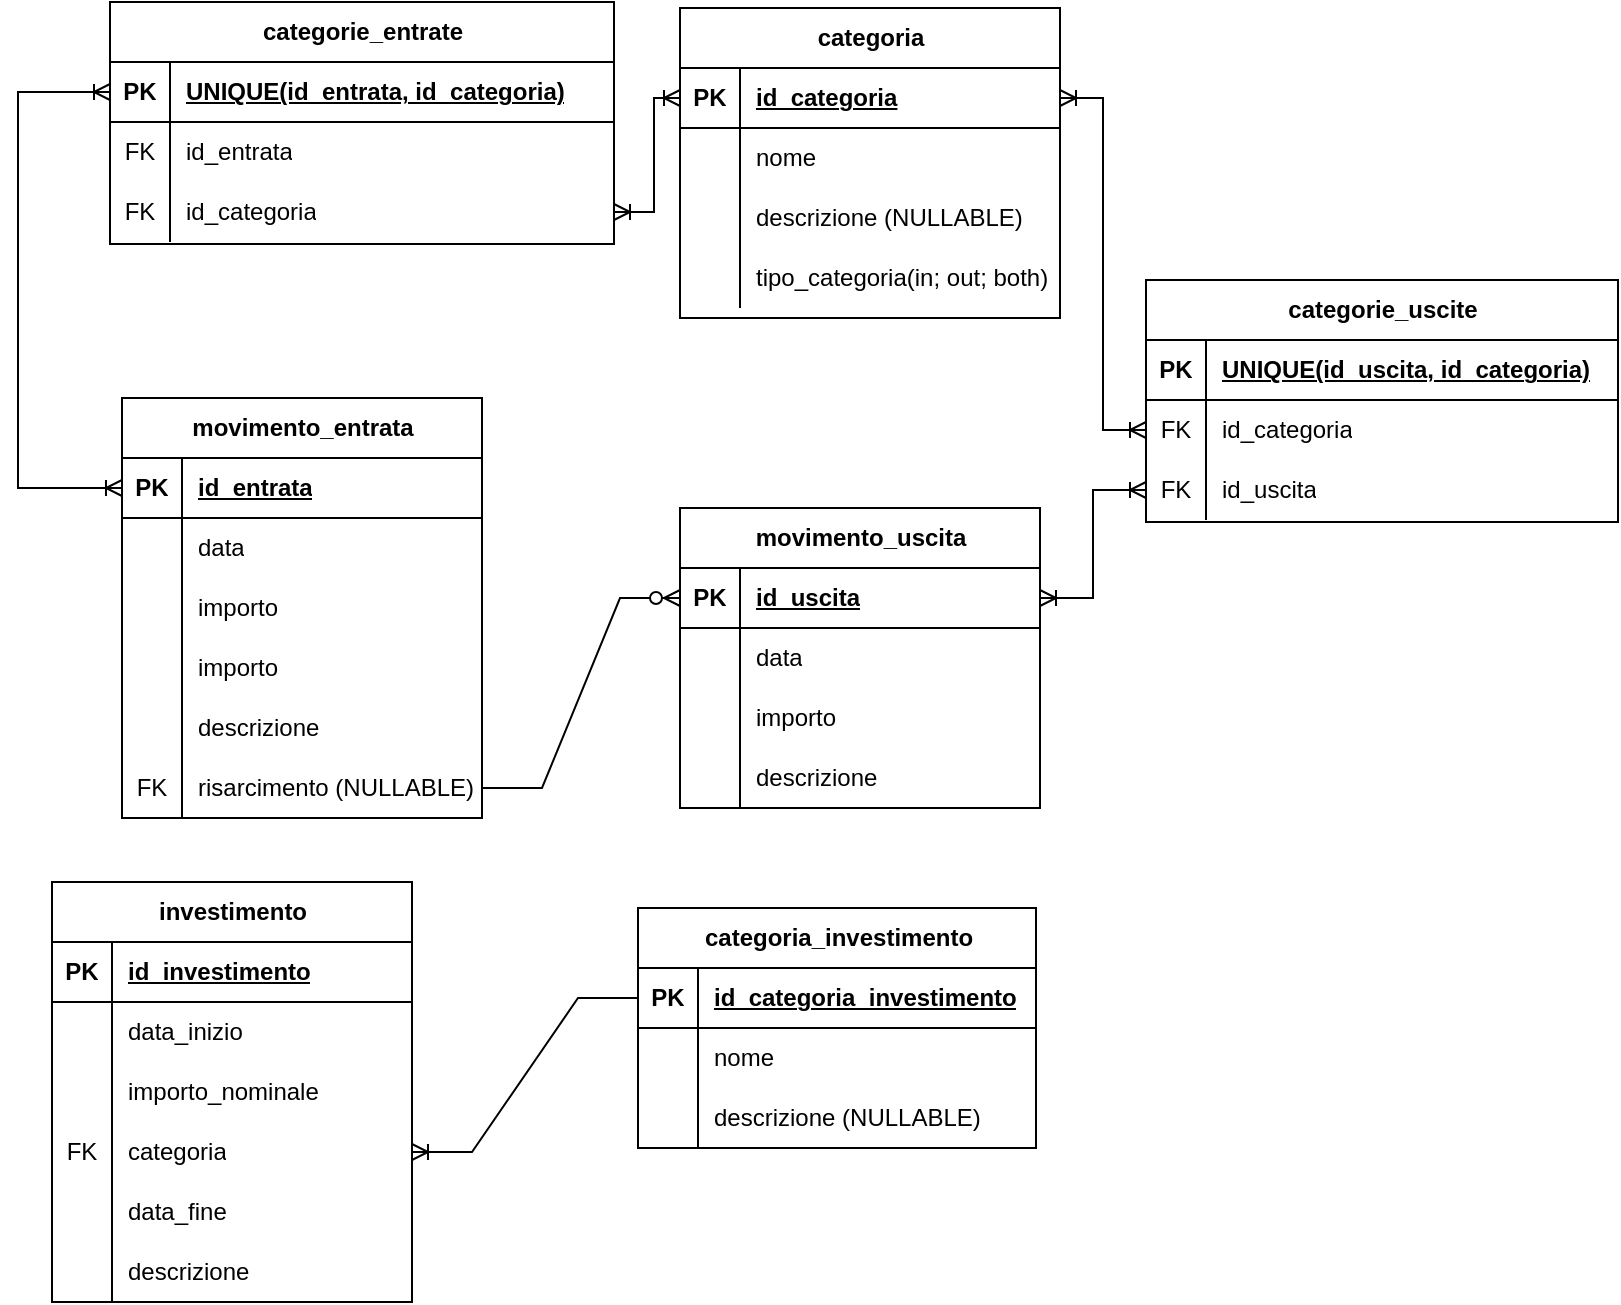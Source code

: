 <mxfile version="20.8.16" type="device"><diagram name="Pagina-1" id="gLdICDKnDoOBDRBeuSgm"><mxGraphModel dx="1418" dy="828" grid="0" gridSize="10" guides="1" tooltips="1" connect="1" arrows="1" fold="1" page="1" pageScale="1" pageWidth="827" pageHeight="1169" math="0" shadow="0"><root><mxCell id="0"/><mxCell id="1" parent="0"/><mxCell id="6j1PNabDuYhqHmHtanBx-16" value="movimento_entrata" style="shape=table;startSize=30;container=1;collapsible=1;childLayout=tableLayout;fixedRows=1;rowLines=0;fontStyle=1;align=center;resizeLast=1;html=1;" parent="1" vertex="1"><mxGeometry x="65" y="228" width="180" height="210" as="geometry"/></mxCell><mxCell id="6j1PNabDuYhqHmHtanBx-17" value="" style="shape=tableRow;horizontal=0;startSize=0;swimlaneHead=0;swimlaneBody=0;fillColor=none;collapsible=0;dropTarget=0;points=[[0,0.5],[1,0.5]];portConstraint=eastwest;top=0;left=0;right=0;bottom=1;" parent="6j1PNabDuYhqHmHtanBx-16" vertex="1"><mxGeometry y="30" width="180" height="30" as="geometry"/></mxCell><mxCell id="6j1PNabDuYhqHmHtanBx-18" value="PK" style="shape=partialRectangle;connectable=0;fillColor=none;top=0;left=0;bottom=0;right=0;fontStyle=1;overflow=hidden;whiteSpace=wrap;html=1;" parent="6j1PNabDuYhqHmHtanBx-17" vertex="1"><mxGeometry width="30" height="30" as="geometry"><mxRectangle width="30" height="30" as="alternateBounds"/></mxGeometry></mxCell><mxCell id="6j1PNabDuYhqHmHtanBx-19" value="id_entrata" style="shape=partialRectangle;connectable=0;fillColor=none;top=0;left=0;bottom=0;right=0;align=left;spacingLeft=6;fontStyle=5;overflow=hidden;whiteSpace=wrap;html=1;" parent="6j1PNabDuYhqHmHtanBx-17" vertex="1"><mxGeometry x="30" width="150" height="30" as="geometry"><mxRectangle width="150" height="30" as="alternateBounds"/></mxGeometry></mxCell><mxCell id="6j1PNabDuYhqHmHtanBx-20" value="" style="shape=tableRow;horizontal=0;startSize=0;swimlaneHead=0;swimlaneBody=0;fillColor=none;collapsible=0;dropTarget=0;points=[[0,0.5],[1,0.5]];portConstraint=eastwest;top=0;left=0;right=0;bottom=0;" parent="6j1PNabDuYhqHmHtanBx-16" vertex="1"><mxGeometry y="60" width="180" height="30" as="geometry"/></mxCell><mxCell id="6j1PNabDuYhqHmHtanBx-21" value="" style="shape=partialRectangle;connectable=0;fillColor=none;top=0;left=0;bottom=0;right=0;editable=1;overflow=hidden;whiteSpace=wrap;html=1;" parent="6j1PNabDuYhqHmHtanBx-20" vertex="1"><mxGeometry width="30" height="30" as="geometry"><mxRectangle width="30" height="30" as="alternateBounds"/></mxGeometry></mxCell><mxCell id="6j1PNabDuYhqHmHtanBx-22" value="data" style="shape=partialRectangle;connectable=0;fillColor=none;top=0;left=0;bottom=0;right=0;align=left;spacingLeft=6;overflow=hidden;whiteSpace=wrap;html=1;" parent="6j1PNabDuYhqHmHtanBx-20" vertex="1"><mxGeometry x="30" width="150" height="30" as="geometry"><mxRectangle width="150" height="30" as="alternateBounds"/></mxGeometry></mxCell><mxCell id="o9cpwyNwTLWZ1SQkBP9W-18" value="" style="shape=tableRow;horizontal=0;startSize=0;swimlaneHead=0;swimlaneBody=0;fillColor=none;collapsible=0;dropTarget=0;points=[[0,0.5],[1,0.5]];portConstraint=eastwest;top=0;left=0;right=0;bottom=0;" parent="6j1PNabDuYhqHmHtanBx-16" vertex="1"><mxGeometry y="90" width="180" height="30" as="geometry"/></mxCell><mxCell id="o9cpwyNwTLWZ1SQkBP9W-19" value="" style="shape=partialRectangle;connectable=0;fillColor=none;top=0;left=0;bottom=0;right=0;editable=1;overflow=hidden;whiteSpace=wrap;html=1;" parent="o9cpwyNwTLWZ1SQkBP9W-18" vertex="1"><mxGeometry width="30" height="30" as="geometry"><mxRectangle width="30" height="30" as="alternateBounds"/></mxGeometry></mxCell><mxCell id="o9cpwyNwTLWZ1SQkBP9W-20" value="importo" style="shape=partialRectangle;connectable=0;fillColor=none;top=0;left=0;bottom=0;right=0;align=left;spacingLeft=6;overflow=hidden;whiteSpace=wrap;html=1;" parent="o9cpwyNwTLWZ1SQkBP9W-18" vertex="1"><mxGeometry x="30" width="150" height="30" as="geometry"><mxRectangle width="150" height="30" as="alternateBounds"/></mxGeometry></mxCell><mxCell id="6j1PNabDuYhqHmHtanBx-23" value="" style="shape=tableRow;horizontal=0;startSize=0;swimlaneHead=0;swimlaneBody=0;fillColor=none;collapsible=0;dropTarget=0;points=[[0,0.5],[1,0.5]];portConstraint=eastwest;top=0;left=0;right=0;bottom=0;" parent="6j1PNabDuYhqHmHtanBx-16" vertex="1"><mxGeometry y="120" width="180" height="30" as="geometry"/></mxCell><mxCell id="6j1PNabDuYhqHmHtanBx-24" value="" style="shape=partialRectangle;connectable=0;fillColor=none;top=0;left=0;bottom=0;right=0;editable=1;overflow=hidden;whiteSpace=wrap;html=1;" parent="6j1PNabDuYhqHmHtanBx-23" vertex="1"><mxGeometry width="30" height="30" as="geometry"><mxRectangle width="30" height="30" as="alternateBounds"/></mxGeometry></mxCell><mxCell id="6j1PNabDuYhqHmHtanBx-25" value="importo" style="shape=partialRectangle;connectable=0;fillColor=none;top=0;left=0;bottom=0;right=0;align=left;spacingLeft=6;overflow=hidden;whiteSpace=wrap;html=1;" parent="6j1PNabDuYhqHmHtanBx-23" vertex="1"><mxGeometry x="30" width="150" height="30" as="geometry"><mxRectangle width="150" height="30" as="alternateBounds"/></mxGeometry></mxCell><mxCell id="6j1PNabDuYhqHmHtanBx-149" style="shape=tableRow;horizontal=0;startSize=0;swimlaneHead=0;swimlaneBody=0;fillColor=none;collapsible=0;dropTarget=0;points=[[0,0.5],[1,0.5]];portConstraint=eastwest;top=0;left=0;right=0;bottom=0;" parent="6j1PNabDuYhqHmHtanBx-16" vertex="1"><mxGeometry y="150" width="180" height="30" as="geometry"/></mxCell><mxCell id="6j1PNabDuYhqHmHtanBx-150" style="shape=partialRectangle;connectable=0;fillColor=none;top=0;left=0;bottom=0;right=0;editable=1;overflow=hidden;whiteSpace=wrap;html=1;" parent="6j1PNabDuYhqHmHtanBx-149" vertex="1"><mxGeometry width="30" height="30" as="geometry"><mxRectangle width="30" height="30" as="alternateBounds"/></mxGeometry></mxCell><mxCell id="6j1PNabDuYhqHmHtanBx-151" value="descrizione" style="shape=partialRectangle;connectable=0;fillColor=none;top=0;left=0;bottom=0;right=0;align=left;spacingLeft=6;overflow=hidden;whiteSpace=wrap;html=1;" parent="6j1PNabDuYhqHmHtanBx-149" vertex="1"><mxGeometry x="30" width="150" height="30" as="geometry"><mxRectangle width="150" height="30" as="alternateBounds"/></mxGeometry></mxCell><mxCell id="n3xjSGd2jIdMW5P3OytB-36" style="shape=tableRow;horizontal=0;startSize=0;swimlaneHead=0;swimlaneBody=0;fillColor=none;collapsible=0;dropTarget=0;points=[[0,0.5],[1,0.5]];portConstraint=eastwest;top=0;left=0;right=0;bottom=0;" parent="6j1PNabDuYhqHmHtanBx-16" vertex="1"><mxGeometry y="180" width="180" height="30" as="geometry"/></mxCell><mxCell id="n3xjSGd2jIdMW5P3OytB-37" value="FK" style="shape=partialRectangle;connectable=0;fillColor=none;top=0;left=0;bottom=0;right=0;editable=1;overflow=hidden;whiteSpace=wrap;html=1;" parent="n3xjSGd2jIdMW5P3OytB-36" vertex="1"><mxGeometry width="30" height="30" as="geometry"><mxRectangle width="30" height="30" as="alternateBounds"/></mxGeometry></mxCell><mxCell id="n3xjSGd2jIdMW5P3OytB-38" value="risarcimento (NULLABLE)" style="shape=partialRectangle;connectable=0;fillColor=none;top=0;left=0;bottom=0;right=0;align=left;spacingLeft=6;overflow=hidden;whiteSpace=wrap;html=1;" parent="n3xjSGd2jIdMW5P3OytB-36" vertex="1"><mxGeometry x="30" width="150" height="30" as="geometry"><mxRectangle width="150" height="30" as="alternateBounds"/></mxGeometry></mxCell><mxCell id="6j1PNabDuYhqHmHtanBx-46" value="movimento_uscita" style="shape=table;startSize=30;container=1;collapsible=1;childLayout=tableLayout;fixedRows=1;rowLines=0;fontStyle=1;align=center;resizeLast=1;html=1;" parent="1" vertex="1"><mxGeometry x="344" y="283" width="180" height="150" as="geometry"/></mxCell><mxCell id="6j1PNabDuYhqHmHtanBx-47" value="" style="shape=tableRow;horizontal=0;startSize=0;swimlaneHead=0;swimlaneBody=0;fillColor=none;collapsible=0;dropTarget=0;points=[[0,0.5],[1,0.5]];portConstraint=eastwest;top=0;left=0;right=0;bottom=1;" parent="6j1PNabDuYhqHmHtanBx-46" vertex="1"><mxGeometry y="30" width="180" height="30" as="geometry"/></mxCell><mxCell id="6j1PNabDuYhqHmHtanBx-48" value="PK" style="shape=partialRectangle;connectable=0;fillColor=none;top=0;left=0;bottom=0;right=0;fontStyle=1;overflow=hidden;whiteSpace=wrap;html=1;" parent="6j1PNabDuYhqHmHtanBx-47" vertex="1"><mxGeometry width="30" height="30" as="geometry"><mxRectangle width="30" height="30" as="alternateBounds"/></mxGeometry></mxCell><mxCell id="6j1PNabDuYhqHmHtanBx-49" value="id_uscita" style="shape=partialRectangle;connectable=0;fillColor=none;top=0;left=0;bottom=0;right=0;align=left;spacingLeft=6;fontStyle=5;overflow=hidden;whiteSpace=wrap;html=1;" parent="6j1PNabDuYhqHmHtanBx-47" vertex="1"><mxGeometry x="30" width="150" height="30" as="geometry"><mxRectangle width="150" height="30" as="alternateBounds"/></mxGeometry></mxCell><mxCell id="6j1PNabDuYhqHmHtanBx-50" value="" style="shape=tableRow;horizontal=0;startSize=0;swimlaneHead=0;swimlaneBody=0;fillColor=none;collapsible=0;dropTarget=0;points=[[0,0.5],[1,0.5]];portConstraint=eastwest;top=0;left=0;right=0;bottom=0;" parent="6j1PNabDuYhqHmHtanBx-46" vertex="1"><mxGeometry y="60" width="180" height="30" as="geometry"/></mxCell><mxCell id="6j1PNabDuYhqHmHtanBx-51" value="" style="shape=partialRectangle;connectable=0;fillColor=none;top=0;left=0;bottom=0;right=0;editable=1;overflow=hidden;whiteSpace=wrap;html=1;" parent="6j1PNabDuYhqHmHtanBx-50" vertex="1"><mxGeometry width="30" height="30" as="geometry"><mxRectangle width="30" height="30" as="alternateBounds"/></mxGeometry></mxCell><mxCell id="6j1PNabDuYhqHmHtanBx-52" value="data" style="shape=partialRectangle;connectable=0;fillColor=none;top=0;left=0;bottom=0;right=0;align=left;spacingLeft=6;overflow=hidden;whiteSpace=wrap;html=1;" parent="6j1PNabDuYhqHmHtanBx-50" vertex="1"><mxGeometry x="30" width="150" height="30" as="geometry"><mxRectangle width="150" height="30" as="alternateBounds"/></mxGeometry></mxCell><mxCell id="6j1PNabDuYhqHmHtanBx-53" value="" style="shape=tableRow;horizontal=0;startSize=0;swimlaneHead=0;swimlaneBody=0;fillColor=none;collapsible=0;dropTarget=0;points=[[0,0.5],[1,0.5]];portConstraint=eastwest;top=0;left=0;right=0;bottom=0;" parent="6j1PNabDuYhqHmHtanBx-46" vertex="1"><mxGeometry y="90" width="180" height="30" as="geometry"/></mxCell><mxCell id="6j1PNabDuYhqHmHtanBx-54" value="" style="shape=partialRectangle;connectable=0;fillColor=none;top=0;left=0;bottom=0;right=0;editable=1;overflow=hidden;whiteSpace=wrap;html=1;" parent="6j1PNabDuYhqHmHtanBx-53" vertex="1"><mxGeometry width="30" height="30" as="geometry"><mxRectangle width="30" height="30" as="alternateBounds"/></mxGeometry></mxCell><mxCell id="6j1PNabDuYhqHmHtanBx-55" value="importo" style="shape=partialRectangle;connectable=0;fillColor=none;top=0;left=0;bottom=0;right=0;align=left;spacingLeft=6;overflow=hidden;whiteSpace=wrap;html=1;" parent="6j1PNabDuYhqHmHtanBx-53" vertex="1"><mxGeometry x="30" width="150" height="30" as="geometry"><mxRectangle width="150" height="30" as="alternateBounds"/></mxGeometry></mxCell><mxCell id="n3xjSGd2jIdMW5P3OytB-4" style="shape=tableRow;horizontal=0;startSize=0;swimlaneHead=0;swimlaneBody=0;fillColor=none;collapsible=0;dropTarget=0;points=[[0,0.5],[1,0.5]];portConstraint=eastwest;top=0;left=0;right=0;bottom=0;" parent="6j1PNabDuYhqHmHtanBx-46" vertex="1"><mxGeometry y="120" width="180" height="30" as="geometry"/></mxCell><mxCell id="n3xjSGd2jIdMW5P3OytB-5" style="shape=partialRectangle;connectable=0;fillColor=none;top=0;left=0;bottom=0;right=0;editable=1;overflow=hidden;whiteSpace=wrap;html=1;" parent="n3xjSGd2jIdMW5P3OytB-4" vertex="1"><mxGeometry width="30" height="30" as="geometry"><mxRectangle width="30" height="30" as="alternateBounds"/></mxGeometry></mxCell><mxCell id="n3xjSGd2jIdMW5P3OytB-6" value="descrizione" style="shape=partialRectangle;connectable=0;fillColor=none;top=0;left=0;bottom=0;right=0;align=left;spacingLeft=6;overflow=hidden;whiteSpace=wrap;html=1;" parent="n3xjSGd2jIdMW5P3OytB-4" vertex="1"><mxGeometry x="30" width="150" height="30" as="geometry"><mxRectangle width="150" height="30" as="alternateBounds"/></mxGeometry></mxCell><mxCell id="6j1PNabDuYhqHmHtanBx-61" value="categoria" style="shape=table;startSize=30;container=1;collapsible=1;childLayout=tableLayout;fixedRows=1;rowLines=0;fontStyle=1;align=center;resizeLast=1;html=1;" parent="1" vertex="1"><mxGeometry x="344" y="33" width="190" height="155" as="geometry"/></mxCell><mxCell id="6j1PNabDuYhqHmHtanBx-62" value="" style="shape=tableRow;horizontal=0;startSize=0;swimlaneHead=0;swimlaneBody=0;fillColor=none;collapsible=0;dropTarget=0;points=[[0,0.5],[1,0.5]];portConstraint=eastwest;top=0;left=0;right=0;bottom=1;" parent="6j1PNabDuYhqHmHtanBx-61" vertex="1"><mxGeometry y="30" width="190" height="30" as="geometry"/></mxCell><mxCell id="6j1PNabDuYhqHmHtanBx-63" value="PK" style="shape=partialRectangle;connectable=0;fillColor=none;top=0;left=0;bottom=0;right=0;fontStyle=1;overflow=hidden;whiteSpace=wrap;html=1;" parent="6j1PNabDuYhqHmHtanBx-62" vertex="1"><mxGeometry width="30" height="30" as="geometry"><mxRectangle width="30" height="30" as="alternateBounds"/></mxGeometry></mxCell><mxCell id="6j1PNabDuYhqHmHtanBx-64" value="id_categoria" style="shape=partialRectangle;connectable=0;fillColor=none;top=0;left=0;bottom=0;right=0;align=left;spacingLeft=6;fontStyle=5;overflow=hidden;whiteSpace=wrap;html=1;" parent="6j1PNabDuYhqHmHtanBx-62" vertex="1"><mxGeometry x="30" width="160" height="30" as="geometry"><mxRectangle width="160" height="30" as="alternateBounds"/></mxGeometry></mxCell><mxCell id="6j1PNabDuYhqHmHtanBx-65" value="" style="shape=tableRow;horizontal=0;startSize=0;swimlaneHead=0;swimlaneBody=0;fillColor=none;collapsible=0;dropTarget=0;points=[[0,0.5],[1,0.5]];portConstraint=eastwest;top=0;left=0;right=0;bottom=0;" parent="6j1PNabDuYhqHmHtanBx-61" vertex="1"><mxGeometry y="60" width="190" height="30" as="geometry"/></mxCell><mxCell id="6j1PNabDuYhqHmHtanBx-66" value="" style="shape=partialRectangle;connectable=0;fillColor=none;top=0;left=0;bottom=0;right=0;editable=1;overflow=hidden;whiteSpace=wrap;html=1;" parent="6j1PNabDuYhqHmHtanBx-65" vertex="1"><mxGeometry width="30" height="30" as="geometry"><mxRectangle width="30" height="30" as="alternateBounds"/></mxGeometry></mxCell><mxCell id="6j1PNabDuYhqHmHtanBx-67" value="nome" style="shape=partialRectangle;connectable=0;fillColor=none;top=0;left=0;bottom=0;right=0;align=left;spacingLeft=6;overflow=hidden;whiteSpace=wrap;html=1;" parent="6j1PNabDuYhqHmHtanBx-65" vertex="1"><mxGeometry x="30" width="160" height="30" as="geometry"><mxRectangle width="160" height="30" as="alternateBounds"/></mxGeometry></mxCell><mxCell id="6j1PNabDuYhqHmHtanBx-68" value="" style="shape=tableRow;horizontal=0;startSize=0;swimlaneHead=0;swimlaneBody=0;fillColor=none;collapsible=0;dropTarget=0;points=[[0,0.5],[1,0.5]];portConstraint=eastwest;top=0;left=0;right=0;bottom=0;" parent="6j1PNabDuYhqHmHtanBx-61" vertex="1"><mxGeometry y="90" width="190" height="30" as="geometry"/></mxCell><mxCell id="6j1PNabDuYhqHmHtanBx-69" value="" style="shape=partialRectangle;connectable=0;fillColor=none;top=0;left=0;bottom=0;right=0;editable=1;overflow=hidden;whiteSpace=wrap;html=1;" parent="6j1PNabDuYhqHmHtanBx-68" vertex="1"><mxGeometry width="30" height="30" as="geometry"><mxRectangle width="30" height="30" as="alternateBounds"/></mxGeometry></mxCell><mxCell id="6j1PNabDuYhqHmHtanBx-70" value="descrizione (NULLABLE)" style="shape=partialRectangle;connectable=0;fillColor=none;top=0;left=0;bottom=0;right=0;align=left;spacingLeft=6;overflow=hidden;whiteSpace=wrap;html=1;" parent="6j1PNabDuYhqHmHtanBx-68" vertex="1"><mxGeometry x="30" width="160" height="30" as="geometry"><mxRectangle width="160" height="30" as="alternateBounds"/></mxGeometry></mxCell><mxCell id="n3xjSGd2jIdMW5P3OytB-1" style="shape=tableRow;horizontal=0;startSize=0;swimlaneHead=0;swimlaneBody=0;fillColor=none;collapsible=0;dropTarget=0;points=[[0,0.5],[1,0.5]];portConstraint=eastwest;top=0;left=0;right=0;bottom=0;" parent="6j1PNabDuYhqHmHtanBx-61" vertex="1"><mxGeometry y="120" width="190" height="30" as="geometry"/></mxCell><mxCell id="n3xjSGd2jIdMW5P3OytB-2" style="shape=partialRectangle;connectable=0;fillColor=none;top=0;left=0;bottom=0;right=0;editable=1;overflow=hidden;whiteSpace=wrap;html=1;" parent="n3xjSGd2jIdMW5P3OytB-1" vertex="1"><mxGeometry width="30" height="30" as="geometry"><mxRectangle width="30" height="30" as="alternateBounds"/></mxGeometry></mxCell><mxCell id="n3xjSGd2jIdMW5P3OytB-3" value="tipo_categoria(in; out; both)" style="shape=partialRectangle;connectable=0;fillColor=none;top=0;left=0;bottom=0;right=0;align=left;spacingLeft=6;overflow=hidden;whiteSpace=wrap;html=1;" parent="n3xjSGd2jIdMW5P3OytB-1" vertex="1"><mxGeometry x="30" width="160" height="30" as="geometry"><mxRectangle width="160" height="30" as="alternateBounds"/></mxGeometry></mxCell><mxCell id="6j1PNabDuYhqHmHtanBx-105" value="investimento" style="shape=table;startSize=30;container=1;collapsible=1;childLayout=tableLayout;fixedRows=1;rowLines=0;fontStyle=1;align=center;resizeLast=1;html=1;" parent="1" vertex="1"><mxGeometry x="30" y="470" width="180" height="210" as="geometry"/></mxCell><mxCell id="6j1PNabDuYhqHmHtanBx-106" value="" style="shape=tableRow;horizontal=0;startSize=0;swimlaneHead=0;swimlaneBody=0;fillColor=none;collapsible=0;dropTarget=0;points=[[0,0.5],[1,0.5]];portConstraint=eastwest;top=0;left=0;right=0;bottom=1;" parent="6j1PNabDuYhqHmHtanBx-105" vertex="1"><mxGeometry y="30" width="180" height="30" as="geometry"/></mxCell><mxCell id="6j1PNabDuYhqHmHtanBx-107" value="PK" style="shape=partialRectangle;connectable=0;fillColor=none;top=0;left=0;bottom=0;right=0;fontStyle=1;overflow=hidden;whiteSpace=wrap;html=1;" parent="6j1PNabDuYhqHmHtanBx-106" vertex="1"><mxGeometry width="30" height="30" as="geometry"><mxRectangle width="30" height="30" as="alternateBounds"/></mxGeometry></mxCell><mxCell id="6j1PNabDuYhqHmHtanBx-108" value="id_investimento" style="shape=partialRectangle;connectable=0;fillColor=none;top=0;left=0;bottom=0;right=0;align=left;spacingLeft=6;fontStyle=5;overflow=hidden;whiteSpace=wrap;html=1;" parent="6j1PNabDuYhqHmHtanBx-106" vertex="1"><mxGeometry x="30" width="150" height="30" as="geometry"><mxRectangle width="150" height="30" as="alternateBounds"/></mxGeometry></mxCell><mxCell id="6j1PNabDuYhqHmHtanBx-109" value="" style="shape=tableRow;horizontal=0;startSize=0;swimlaneHead=0;swimlaneBody=0;fillColor=none;collapsible=0;dropTarget=0;points=[[0,0.5],[1,0.5]];portConstraint=eastwest;top=0;left=0;right=0;bottom=0;" parent="6j1PNabDuYhqHmHtanBx-105" vertex="1"><mxGeometry y="60" width="180" height="30" as="geometry"/></mxCell><mxCell id="6j1PNabDuYhqHmHtanBx-110" value="" style="shape=partialRectangle;connectable=0;fillColor=none;top=0;left=0;bottom=0;right=0;editable=1;overflow=hidden;whiteSpace=wrap;html=1;" parent="6j1PNabDuYhqHmHtanBx-109" vertex="1"><mxGeometry width="30" height="30" as="geometry"><mxRectangle width="30" height="30" as="alternateBounds"/></mxGeometry></mxCell><mxCell id="6j1PNabDuYhqHmHtanBx-111" value="data_inizio" style="shape=partialRectangle;connectable=0;fillColor=none;top=0;left=0;bottom=0;right=0;align=left;spacingLeft=6;overflow=hidden;whiteSpace=wrap;html=1;" parent="6j1PNabDuYhqHmHtanBx-109" vertex="1"><mxGeometry x="30" width="150" height="30" as="geometry"><mxRectangle width="150" height="30" as="alternateBounds"/></mxGeometry></mxCell><mxCell id="6j1PNabDuYhqHmHtanBx-112" value="" style="shape=tableRow;horizontal=0;startSize=0;swimlaneHead=0;swimlaneBody=0;fillColor=none;collapsible=0;dropTarget=0;points=[[0,0.5],[1,0.5]];portConstraint=eastwest;top=0;left=0;right=0;bottom=0;" parent="6j1PNabDuYhqHmHtanBx-105" vertex="1"><mxGeometry y="90" width="180" height="30" as="geometry"/></mxCell><mxCell id="6j1PNabDuYhqHmHtanBx-113" value="" style="shape=partialRectangle;connectable=0;fillColor=none;top=0;left=0;bottom=0;right=0;editable=1;overflow=hidden;whiteSpace=wrap;html=1;" parent="6j1PNabDuYhqHmHtanBx-112" vertex="1"><mxGeometry width="30" height="30" as="geometry"><mxRectangle width="30" height="30" as="alternateBounds"/></mxGeometry></mxCell><mxCell id="6j1PNabDuYhqHmHtanBx-114" value="importo_nominale" style="shape=partialRectangle;connectable=0;fillColor=none;top=0;left=0;bottom=0;right=0;align=left;spacingLeft=6;overflow=hidden;whiteSpace=wrap;html=1;" parent="6j1PNabDuYhqHmHtanBx-112" vertex="1"><mxGeometry x="30" width="150" height="30" as="geometry"><mxRectangle width="150" height="30" as="alternateBounds"/></mxGeometry></mxCell><mxCell id="6j1PNabDuYhqHmHtanBx-115" value="" style="shape=tableRow;horizontal=0;startSize=0;swimlaneHead=0;swimlaneBody=0;fillColor=none;collapsible=0;dropTarget=0;points=[[0,0.5],[1,0.5]];portConstraint=eastwest;top=0;left=0;right=0;bottom=0;" parent="6j1PNabDuYhqHmHtanBx-105" vertex="1"><mxGeometry y="120" width="180" height="30" as="geometry"/></mxCell><mxCell id="6j1PNabDuYhqHmHtanBx-116" value="FK" style="shape=partialRectangle;connectable=0;fillColor=none;top=0;left=0;bottom=0;right=0;editable=1;overflow=hidden;whiteSpace=wrap;html=1;" parent="6j1PNabDuYhqHmHtanBx-115" vertex="1"><mxGeometry width="30" height="30" as="geometry"><mxRectangle width="30" height="30" as="alternateBounds"/></mxGeometry></mxCell><mxCell id="6j1PNabDuYhqHmHtanBx-117" value="categoria" style="shape=partialRectangle;connectable=0;fillColor=none;top=0;left=0;bottom=0;right=0;align=left;spacingLeft=6;overflow=hidden;whiteSpace=wrap;html=1;" parent="6j1PNabDuYhqHmHtanBx-115" vertex="1"><mxGeometry x="30" width="150" height="30" as="geometry"><mxRectangle width="150" height="30" as="alternateBounds"/></mxGeometry></mxCell><mxCell id="6j1PNabDuYhqHmHtanBx-122" style="shape=tableRow;horizontal=0;startSize=0;swimlaneHead=0;swimlaneBody=0;fillColor=none;collapsible=0;dropTarget=0;points=[[0,0.5],[1,0.5]];portConstraint=eastwest;top=0;left=0;right=0;bottom=0;" parent="6j1PNabDuYhqHmHtanBx-105" vertex="1"><mxGeometry y="150" width="180" height="30" as="geometry"/></mxCell><mxCell id="6j1PNabDuYhqHmHtanBx-123" style="shape=partialRectangle;connectable=0;fillColor=none;top=0;left=0;bottom=0;right=0;editable=1;overflow=hidden;whiteSpace=wrap;html=1;" parent="6j1PNabDuYhqHmHtanBx-122" vertex="1"><mxGeometry width="30" height="30" as="geometry"><mxRectangle width="30" height="30" as="alternateBounds"/></mxGeometry></mxCell><mxCell id="6j1PNabDuYhqHmHtanBx-124" value="data_fine" style="shape=partialRectangle;connectable=0;fillColor=none;top=0;left=0;bottom=0;right=0;align=left;spacingLeft=6;overflow=hidden;whiteSpace=wrap;html=1;" parent="6j1PNabDuYhqHmHtanBx-122" vertex="1"><mxGeometry x="30" width="150" height="30" as="geometry"><mxRectangle width="150" height="30" as="alternateBounds"/></mxGeometry></mxCell><mxCell id="6j1PNabDuYhqHmHtanBx-125" style="shape=tableRow;horizontal=0;startSize=0;swimlaneHead=0;swimlaneBody=0;fillColor=none;collapsible=0;dropTarget=0;points=[[0,0.5],[1,0.5]];portConstraint=eastwest;top=0;left=0;right=0;bottom=0;" parent="6j1PNabDuYhqHmHtanBx-105" vertex="1"><mxGeometry y="180" width="180" height="30" as="geometry"/></mxCell><mxCell id="6j1PNabDuYhqHmHtanBx-126" style="shape=partialRectangle;connectable=0;fillColor=none;top=0;left=0;bottom=0;right=0;editable=1;overflow=hidden;whiteSpace=wrap;html=1;" parent="6j1PNabDuYhqHmHtanBx-125" vertex="1"><mxGeometry width="30" height="30" as="geometry"><mxRectangle width="30" height="30" as="alternateBounds"/></mxGeometry></mxCell><mxCell id="6j1PNabDuYhqHmHtanBx-127" value="descrizione" style="shape=partialRectangle;connectable=0;fillColor=none;top=0;left=0;bottom=0;right=0;align=left;spacingLeft=6;overflow=hidden;whiteSpace=wrap;html=1;" parent="6j1PNabDuYhqHmHtanBx-125" vertex="1"><mxGeometry x="30" width="150" height="30" as="geometry"><mxRectangle width="150" height="30" as="alternateBounds"/></mxGeometry></mxCell><mxCell id="6j1PNabDuYhqHmHtanBx-128" value="categoria_investimento" style="shape=table;startSize=30;container=1;collapsible=1;childLayout=tableLayout;fixedRows=1;rowLines=0;fontStyle=1;align=center;resizeLast=1;html=1;" parent="1" vertex="1"><mxGeometry x="323" y="483" width="199" height="120" as="geometry"/></mxCell><mxCell id="6j1PNabDuYhqHmHtanBx-129" value="" style="shape=tableRow;horizontal=0;startSize=0;swimlaneHead=0;swimlaneBody=0;fillColor=none;collapsible=0;dropTarget=0;points=[[0,0.5],[1,0.5]];portConstraint=eastwest;top=0;left=0;right=0;bottom=1;" parent="6j1PNabDuYhqHmHtanBx-128" vertex="1"><mxGeometry y="30" width="199" height="30" as="geometry"/></mxCell><mxCell id="6j1PNabDuYhqHmHtanBx-130" value="PK" style="shape=partialRectangle;connectable=0;fillColor=none;top=0;left=0;bottom=0;right=0;fontStyle=1;overflow=hidden;whiteSpace=wrap;html=1;" parent="6j1PNabDuYhqHmHtanBx-129" vertex="1"><mxGeometry width="30" height="30" as="geometry"><mxRectangle width="30" height="30" as="alternateBounds"/></mxGeometry></mxCell><mxCell id="6j1PNabDuYhqHmHtanBx-131" value="id_categoria_investimento" style="shape=partialRectangle;connectable=0;fillColor=none;top=0;left=0;bottom=0;right=0;align=left;spacingLeft=6;fontStyle=5;overflow=hidden;whiteSpace=wrap;html=1;" parent="6j1PNabDuYhqHmHtanBx-129" vertex="1"><mxGeometry x="30" width="169" height="30" as="geometry"><mxRectangle width="169" height="30" as="alternateBounds"/></mxGeometry></mxCell><mxCell id="6j1PNabDuYhqHmHtanBx-132" value="" style="shape=tableRow;horizontal=0;startSize=0;swimlaneHead=0;swimlaneBody=0;fillColor=none;collapsible=0;dropTarget=0;points=[[0,0.5],[1,0.5]];portConstraint=eastwest;top=0;left=0;right=0;bottom=0;" parent="6j1PNabDuYhqHmHtanBx-128" vertex="1"><mxGeometry y="60" width="199" height="30" as="geometry"/></mxCell><mxCell id="6j1PNabDuYhqHmHtanBx-133" value="" style="shape=partialRectangle;connectable=0;fillColor=none;top=0;left=0;bottom=0;right=0;editable=1;overflow=hidden;whiteSpace=wrap;html=1;" parent="6j1PNabDuYhqHmHtanBx-132" vertex="1"><mxGeometry width="30" height="30" as="geometry"><mxRectangle width="30" height="30" as="alternateBounds"/></mxGeometry></mxCell><mxCell id="6j1PNabDuYhqHmHtanBx-134" value="nome" style="shape=partialRectangle;connectable=0;fillColor=none;top=0;left=0;bottom=0;right=0;align=left;spacingLeft=6;overflow=hidden;whiteSpace=wrap;html=1;" parent="6j1PNabDuYhqHmHtanBx-132" vertex="1"><mxGeometry x="30" width="169" height="30" as="geometry"><mxRectangle width="169" height="30" as="alternateBounds"/></mxGeometry></mxCell><mxCell id="6j1PNabDuYhqHmHtanBx-141" style="shape=tableRow;horizontal=0;startSize=0;swimlaneHead=0;swimlaneBody=0;fillColor=none;collapsible=0;dropTarget=0;points=[[0,0.5],[1,0.5]];portConstraint=eastwest;top=0;left=0;right=0;bottom=0;" parent="6j1PNabDuYhqHmHtanBx-128" vertex="1"><mxGeometry y="90" width="199" height="30" as="geometry"/></mxCell><mxCell id="6j1PNabDuYhqHmHtanBx-142" style="shape=partialRectangle;connectable=0;fillColor=none;top=0;left=0;bottom=0;right=0;editable=1;overflow=hidden;whiteSpace=wrap;html=1;" parent="6j1PNabDuYhqHmHtanBx-141" vertex="1"><mxGeometry width="30" height="30" as="geometry"><mxRectangle width="30" height="30" as="alternateBounds"/></mxGeometry></mxCell><mxCell id="6j1PNabDuYhqHmHtanBx-143" value="descrizione (NULLABLE)" style="shape=partialRectangle;connectable=0;fillColor=none;top=0;left=0;bottom=0;right=0;align=left;spacingLeft=6;overflow=hidden;whiteSpace=wrap;html=1;" parent="6j1PNabDuYhqHmHtanBx-141" vertex="1"><mxGeometry x="30" width="169" height="30" as="geometry"><mxRectangle width="169" height="30" as="alternateBounds"/></mxGeometry></mxCell><mxCell id="6j1PNabDuYhqHmHtanBx-145" value="" style="edgeStyle=entityRelationEdgeStyle;fontSize=12;html=1;endArrow=ERoneToMany;rounded=0;entryX=1;entryY=0.5;entryDx=0;entryDy=0;exitX=0;exitY=0.5;exitDx=0;exitDy=0;" parent="1" source="6j1PNabDuYhqHmHtanBx-129" target="6j1PNabDuYhqHmHtanBx-115" edge="1"><mxGeometry width="100" height="100" relative="1" as="geometry"><mxPoint x="510" y="700" as="sourcePoint"/><mxPoint x="460" y="440" as="targetPoint"/></mxGeometry></mxCell><mxCell id="n3xjSGd2jIdMW5P3OytB-40" value="" style="edgeStyle=entityRelationEdgeStyle;fontSize=12;html=1;endArrow=ERzeroToMany;endFill=1;rounded=0;exitX=1;exitY=0.5;exitDx=0;exitDy=0;entryX=0;entryY=0.5;entryDx=0;entryDy=0;" parent="1" source="n3xjSGd2jIdMW5P3OytB-36" target="6j1PNabDuYhqHmHtanBx-47" edge="1"><mxGeometry width="100" height="100" relative="1" as="geometry"><mxPoint x="360" y="180" as="sourcePoint"/><mxPoint x="460" y="80" as="targetPoint"/><Array as="points"><mxPoint x="390" y="100"/><mxPoint x="390" y="80"/><mxPoint x="380" y="120"/></Array></mxGeometry></mxCell><mxCell id="o9cpwyNwTLWZ1SQkBP9W-1" value="categorie_entrate" style="shape=table;startSize=30;container=1;collapsible=1;childLayout=tableLayout;fixedRows=1;rowLines=0;fontStyle=1;align=center;resizeLast=1;html=1;" parent="1" vertex="1"><mxGeometry x="59" y="30" width="252" height="121" as="geometry"/></mxCell><mxCell id="o9cpwyNwTLWZ1SQkBP9W-2" value="" style="shape=tableRow;horizontal=0;startSize=0;swimlaneHead=0;swimlaneBody=0;fillColor=none;collapsible=0;dropTarget=0;points=[[0,0.5],[1,0.5]];portConstraint=eastwest;top=0;left=0;right=0;bottom=1;" parent="o9cpwyNwTLWZ1SQkBP9W-1" vertex="1"><mxGeometry y="30" width="252" height="30" as="geometry"/></mxCell><mxCell id="o9cpwyNwTLWZ1SQkBP9W-3" value="PK" style="shape=partialRectangle;connectable=0;fillColor=none;top=0;left=0;bottom=0;right=0;fontStyle=1;overflow=hidden;whiteSpace=wrap;html=1;" parent="o9cpwyNwTLWZ1SQkBP9W-2" vertex="1"><mxGeometry width="30" height="30" as="geometry"><mxRectangle width="30" height="30" as="alternateBounds"/></mxGeometry></mxCell><mxCell id="o9cpwyNwTLWZ1SQkBP9W-4" value="UNIQUE(id_entrata, id_categoria)" style="shape=partialRectangle;connectable=0;fillColor=none;top=0;left=0;bottom=0;right=0;align=left;spacingLeft=6;fontStyle=5;overflow=hidden;whiteSpace=wrap;html=1;" parent="o9cpwyNwTLWZ1SQkBP9W-2" vertex="1"><mxGeometry x="30" width="222" height="30" as="geometry"><mxRectangle width="222" height="30" as="alternateBounds"/></mxGeometry></mxCell><mxCell id="o9cpwyNwTLWZ1SQkBP9W-5" value="" style="shape=tableRow;horizontal=0;startSize=0;swimlaneHead=0;swimlaneBody=0;fillColor=none;collapsible=0;dropTarget=0;points=[[0,0.5],[1,0.5]];portConstraint=eastwest;top=0;left=0;right=0;bottom=0;" parent="o9cpwyNwTLWZ1SQkBP9W-1" vertex="1"><mxGeometry y="60" width="252" height="30" as="geometry"/></mxCell><mxCell id="o9cpwyNwTLWZ1SQkBP9W-6" value="FK" style="shape=partialRectangle;connectable=0;fillColor=none;top=0;left=0;bottom=0;right=0;editable=1;overflow=hidden;whiteSpace=wrap;html=1;" parent="o9cpwyNwTLWZ1SQkBP9W-5" vertex="1"><mxGeometry width="30" height="30" as="geometry"><mxRectangle width="30" height="30" as="alternateBounds"/></mxGeometry></mxCell><mxCell id="o9cpwyNwTLWZ1SQkBP9W-7" value="id_entrata" style="shape=partialRectangle;connectable=0;fillColor=none;top=0;left=0;bottom=0;right=0;align=left;spacingLeft=6;overflow=hidden;whiteSpace=wrap;html=1;" parent="o9cpwyNwTLWZ1SQkBP9W-5" vertex="1"><mxGeometry x="30" width="222" height="30" as="geometry"><mxRectangle width="222" height="30" as="alternateBounds"/></mxGeometry></mxCell><mxCell id="o9cpwyNwTLWZ1SQkBP9W-8" value="" style="shape=tableRow;horizontal=0;startSize=0;swimlaneHead=0;swimlaneBody=0;fillColor=none;collapsible=0;dropTarget=0;points=[[0,0.5],[1,0.5]];portConstraint=eastwest;top=0;left=0;right=0;bottom=0;" parent="o9cpwyNwTLWZ1SQkBP9W-1" vertex="1"><mxGeometry y="90" width="252" height="30" as="geometry"/></mxCell><mxCell id="o9cpwyNwTLWZ1SQkBP9W-9" value="FK" style="shape=partialRectangle;connectable=0;fillColor=none;top=0;left=0;bottom=0;right=0;editable=1;overflow=hidden;whiteSpace=wrap;html=1;" parent="o9cpwyNwTLWZ1SQkBP9W-8" vertex="1"><mxGeometry width="30" height="30" as="geometry"><mxRectangle width="30" height="30" as="alternateBounds"/></mxGeometry></mxCell><mxCell id="o9cpwyNwTLWZ1SQkBP9W-10" value="id_categoria" style="shape=partialRectangle;connectable=0;fillColor=none;top=0;left=0;bottom=0;right=0;align=left;spacingLeft=6;overflow=hidden;whiteSpace=wrap;html=1;" parent="o9cpwyNwTLWZ1SQkBP9W-8" vertex="1"><mxGeometry x="30" width="222" height="30" as="geometry"><mxRectangle width="222" height="30" as="alternateBounds"/></mxGeometry></mxCell><mxCell id="o9cpwyNwTLWZ1SQkBP9W-24" value="" style="edgeStyle=orthogonalEdgeStyle;fontSize=12;html=1;endArrow=ERoneToMany;startArrow=ERoneToMany;rounded=0;entryX=0;entryY=0.5;entryDx=0;entryDy=0;exitX=0;exitY=0.5;exitDx=0;exitDy=0;" parent="1" source="o9cpwyNwTLWZ1SQkBP9W-2" target="6j1PNabDuYhqHmHtanBx-17" edge="1"><mxGeometry width="100" height="100" relative="1" as="geometry"><mxPoint x="230" y="73" as="sourcePoint"/><mxPoint x="242" y="95" as="targetPoint"/><Array as="points"><mxPoint x="13" y="75"/><mxPoint x="13" y="273"/></Array></mxGeometry></mxCell><mxCell id="5CyVXRiTldyvZuGyQXfQ-15" style="edgeStyle=orthogonalEdgeStyle;rounded=0;orthogonalLoop=1;jettySize=auto;html=1;entryX=1;entryY=0.5;entryDx=0;entryDy=0;startArrow=ERoneToMany;startFill=0;endArrow=ERoneToMany;endFill=0;" edge="1" parent="1" source="6j1PNabDuYhqHmHtanBx-62" target="o9cpwyNwTLWZ1SQkBP9W-8"><mxGeometry relative="1" as="geometry"><Array as="points"><mxPoint x="331" y="78"/><mxPoint x="331" y="135"/></Array></mxGeometry></mxCell><mxCell id="5CyVXRiTldyvZuGyQXfQ-16" value="categorie_uscite" style="shape=table;startSize=30;container=1;collapsible=1;childLayout=tableLayout;fixedRows=1;rowLines=0;fontStyle=1;align=center;resizeLast=1;html=1;" vertex="1" parent="1"><mxGeometry x="577" y="169" width="236" height="121" as="geometry"/></mxCell><mxCell id="5CyVXRiTldyvZuGyQXfQ-17" value="" style="shape=tableRow;horizontal=0;startSize=0;swimlaneHead=0;swimlaneBody=0;fillColor=none;collapsible=0;dropTarget=0;points=[[0,0.5],[1,0.5]];portConstraint=eastwest;top=0;left=0;right=0;bottom=1;" vertex="1" parent="5CyVXRiTldyvZuGyQXfQ-16"><mxGeometry y="30" width="236" height="30" as="geometry"/></mxCell><mxCell id="5CyVXRiTldyvZuGyQXfQ-18" value="PK" style="shape=partialRectangle;connectable=0;fillColor=none;top=0;left=0;bottom=0;right=0;fontStyle=1;overflow=hidden;whiteSpace=wrap;html=1;" vertex="1" parent="5CyVXRiTldyvZuGyQXfQ-17"><mxGeometry width="30" height="30" as="geometry"><mxRectangle width="30" height="30" as="alternateBounds"/></mxGeometry></mxCell><mxCell id="5CyVXRiTldyvZuGyQXfQ-19" value="UNIQUE(id_uscita, id_categoria)" style="shape=partialRectangle;connectable=0;fillColor=none;top=0;left=0;bottom=0;right=0;align=left;spacingLeft=6;fontStyle=5;overflow=hidden;whiteSpace=wrap;html=1;" vertex="1" parent="5CyVXRiTldyvZuGyQXfQ-17"><mxGeometry x="30" width="206" height="30" as="geometry"><mxRectangle width="206" height="30" as="alternateBounds"/></mxGeometry></mxCell><mxCell id="5CyVXRiTldyvZuGyQXfQ-23" value="" style="shape=tableRow;horizontal=0;startSize=0;swimlaneHead=0;swimlaneBody=0;fillColor=none;collapsible=0;dropTarget=0;points=[[0,0.5],[1,0.5]];portConstraint=eastwest;top=0;left=0;right=0;bottom=0;" vertex="1" parent="5CyVXRiTldyvZuGyQXfQ-16"><mxGeometry y="60" width="236" height="30" as="geometry"/></mxCell><mxCell id="5CyVXRiTldyvZuGyQXfQ-24" value="FK" style="shape=partialRectangle;connectable=0;fillColor=none;top=0;left=0;bottom=0;right=0;editable=1;overflow=hidden;whiteSpace=wrap;html=1;" vertex="1" parent="5CyVXRiTldyvZuGyQXfQ-23"><mxGeometry width="30" height="30" as="geometry"><mxRectangle width="30" height="30" as="alternateBounds"/></mxGeometry></mxCell><mxCell id="5CyVXRiTldyvZuGyQXfQ-25" value="id_categoria" style="shape=partialRectangle;connectable=0;fillColor=none;top=0;left=0;bottom=0;right=0;align=left;spacingLeft=6;overflow=hidden;whiteSpace=wrap;html=1;" vertex="1" parent="5CyVXRiTldyvZuGyQXfQ-23"><mxGeometry x="30" width="206" height="30" as="geometry"><mxRectangle width="206" height="30" as="alternateBounds"/></mxGeometry></mxCell><mxCell id="5CyVXRiTldyvZuGyQXfQ-20" value="" style="shape=tableRow;horizontal=0;startSize=0;swimlaneHead=0;swimlaneBody=0;fillColor=none;collapsible=0;dropTarget=0;points=[[0,0.5],[1,0.5]];portConstraint=eastwest;top=0;left=0;right=0;bottom=0;" vertex="1" parent="5CyVXRiTldyvZuGyQXfQ-16"><mxGeometry y="90" width="236" height="30" as="geometry"/></mxCell><mxCell id="5CyVXRiTldyvZuGyQXfQ-21" value="FK" style="shape=partialRectangle;connectable=0;fillColor=none;top=0;left=0;bottom=0;right=0;editable=1;overflow=hidden;whiteSpace=wrap;html=1;" vertex="1" parent="5CyVXRiTldyvZuGyQXfQ-20"><mxGeometry width="30" height="30" as="geometry"><mxRectangle width="30" height="30" as="alternateBounds"/></mxGeometry></mxCell><mxCell id="5CyVXRiTldyvZuGyQXfQ-22" value="id_uscita" style="shape=partialRectangle;connectable=0;fillColor=none;top=0;left=0;bottom=0;right=0;align=left;spacingLeft=6;overflow=hidden;whiteSpace=wrap;html=1;" vertex="1" parent="5CyVXRiTldyvZuGyQXfQ-20"><mxGeometry x="30" width="206" height="30" as="geometry"><mxRectangle width="206" height="30" as="alternateBounds"/></mxGeometry></mxCell><mxCell id="5CyVXRiTldyvZuGyQXfQ-29" style="edgeStyle=orthogonalEdgeStyle;rounded=0;orthogonalLoop=1;jettySize=auto;html=1;entryX=1;entryY=0.5;entryDx=0;entryDy=0;startArrow=ERoneToMany;startFill=0;endArrow=ERoneToMany;endFill=0;" edge="1" parent="1" source="5CyVXRiTldyvZuGyQXfQ-20" target="6j1PNabDuYhqHmHtanBx-47"><mxGeometry relative="1" as="geometry"/></mxCell><mxCell id="5CyVXRiTldyvZuGyQXfQ-30" style="edgeStyle=orthogonalEdgeStyle;rounded=0;orthogonalLoop=1;jettySize=auto;html=1;entryX=1;entryY=0.5;entryDx=0;entryDy=0;startArrow=ERoneToMany;startFill=0;endArrow=ERoneToMany;endFill=0;" edge="1" parent="1" source="5CyVXRiTldyvZuGyQXfQ-23" target="6j1PNabDuYhqHmHtanBx-62"><mxGeometry relative="1" as="geometry"/></mxCell></root></mxGraphModel></diagram></mxfile>
